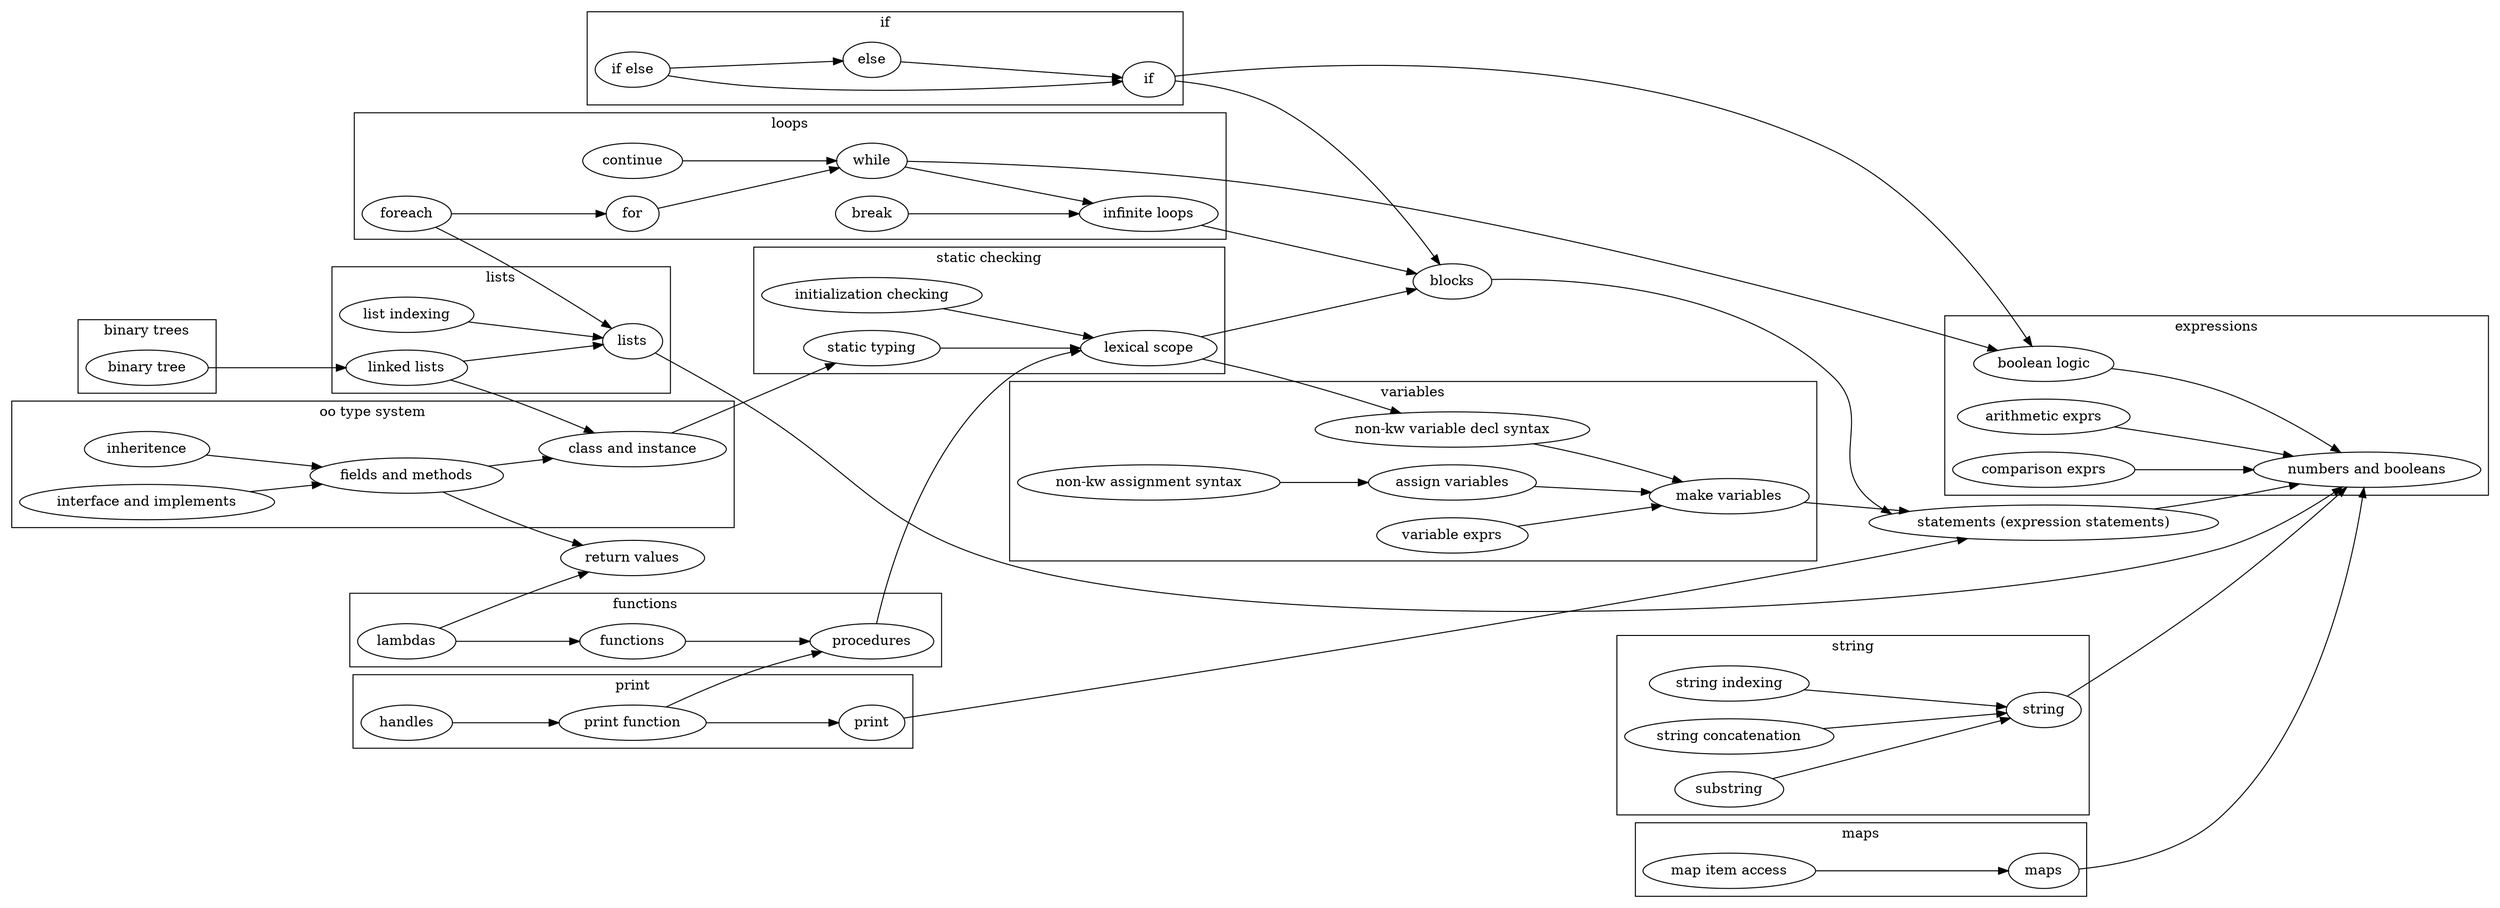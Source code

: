 digraph G {
	graph [layout=dot rankdir=LR]

    subgraph cluster_static {
        label="static checking"
        "static typing"
        "lexical scope"
        "initialization checking"
    }

    subgraph cluster_string {
        label="string"
        "string"
        "string concatenation"
        "substring"
        "string indexing"
    }

    subgraph cluster_loops {
        label="loops"
        while
        break
        "infinite loops"
        continue

        for
        foreach
    }

    subgraph cluster_functions {
        label = "functions"
        procedures
        functions
        "lambdas"
    }

    subgraph cluster_expressions {
        label = "expressions"
        "numbers and booleans"
        "arithmetic exprs"
        "comparison exprs"
        "boolean logic"
    }

    subgraph cluster_lists {
        label = "lists"
        "lists"
        "list indexing"
        "linked lists"
    }

    subgraph cluster_maps {
        label = "maps"
        "maps"
        "map item access"
    }

    subgraph cluster_binary_tree {
        label = "binary trees"
        "binary tree"
    }

    subgraph cluster_variables {
        label = "variables"

        "make variables"
        "variable exprs"
        "assign variables"
        "non-kw variable decl syntax"
        "non-kw assignment syntax"
    }

    subgraph cluster_print {
        label = "print"
        print
        "print function"
        "handles"
    }

    subgraph cluster_if {
        label = "if"
        if
        else
        "if else"
    }

    subgraph cluster_oo_type_system {
        label = "oo type system"
        "class and instance"
        "fields and methods"
        "interface and implements"
        "inheritence"
    }

    "numbers and booleans"
    "arithmetic exprs" -> "numbers and booleans"
    "boolean logic" -> "numbers and booleans"

    stmts [label = "statements (expression statements)"]
    stmts -> "numbers and booleans"

    "variable exprs" -> "make variables"
    "make variables" -> stmts
    "assign variables" -> "make variables"
    "non-kw assignment syntax" -> "assign variables"
    "non-kw variable decl syntax" -> "make variables"

    print -> stmts
    "print function" -> procedures
    "print function" -> print
    "handles" -> "print function"

    procedures -> "lexical scope"
    functions -> procedures
    "lambdas" -> "return values"
    "lambdas" -> functions

    "initialization checking" -> "lexical scope"

    "class and instance" -> "static typing"
    "fields and methods" -> "class and instance"
    "fields and methods" -> "return values"
    "interface and implements" -> "fields and methods"
    "inheritence" -> "fields and methods"

    blocks -> stmts

    if -> blocks
    if -> "boolean logic"
    else -> if
    "if else" -> else
    "if else" -> if

    "infinite loops" -> blocks
    "lexical scope" -> blocks
    "lexical scope" -> "non-kw variable decl syntax"
    "static typing" -> "lexical scope"

    while -> "infinite loops"
    break -> "infinite loops"
    "continue" -> while
    for -> while
    foreach -> lists
    foreach -> for
    while -> "boolean logic"

    "comparison exprs" -> "numbers and booleans"

    string -> "numbers and booleans"
    "string concatenation" -> string
    "substring" -> string
    "string indexing" -> string

    lists -> "numbers and booleans"
    "list indexing" -> lists

    "linked lists" -> "lists"
    "linked lists" -> "class and instance"
    "binary tree" -> "linked lists"

    maps -> "numbers and booleans"
    "map item access" -> maps
}
